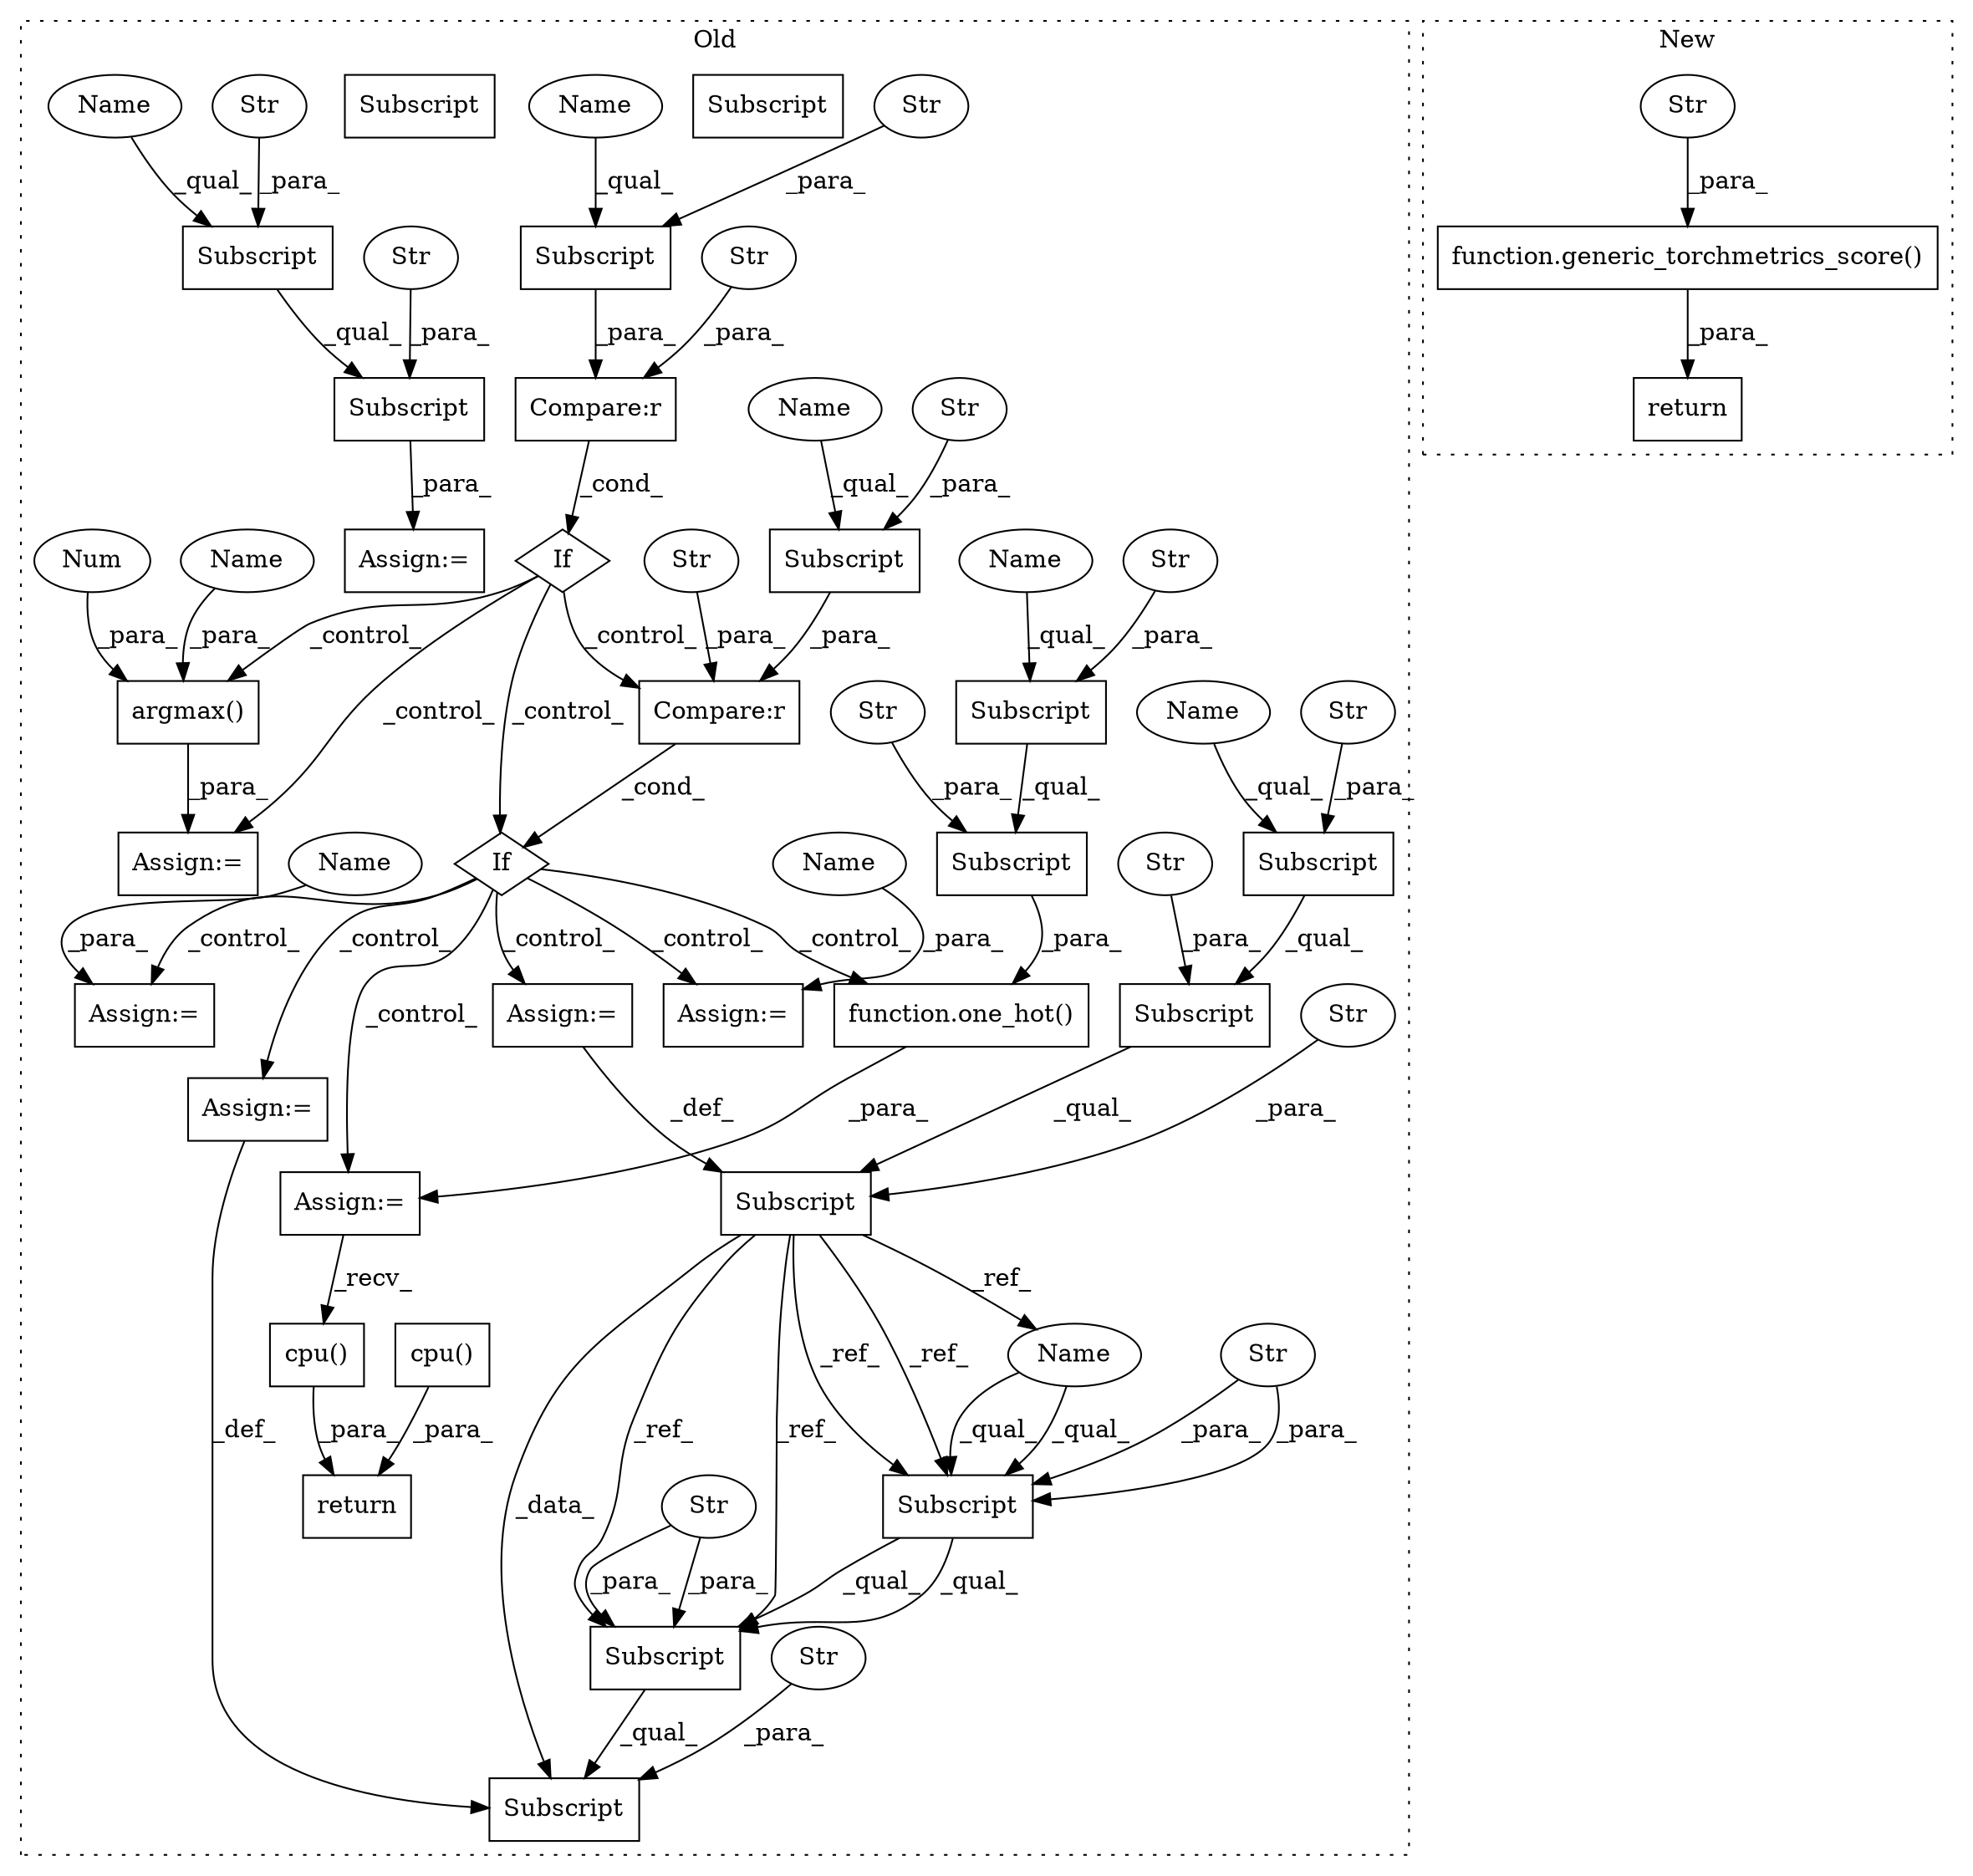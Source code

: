 digraph G {
subgraph cluster0 {
1 [label="cpu()" a="75" s="1623" l="11" shape="box"];
4 [label="Assign:=" a="68" s="1103" l="3" shape="box"];
5 [label="If" a="96" s="1048" l="0" shape="diamond"];
6 [label="Compare:r" a="40" s="1048" l="40" shape="box"];
7 [label="If" a="96" s="940" l="3" shape="diamond"];
8 [label="Subscript" a="63" s="1048,0" l="22,0" shape="box"];
9 [label="Subscript" a="63" s="943,0" l="22,0" shape="box"];
10 [label="Str" a="66" s="1055" l="14" shape="ellipse"];
11 [label="Compare:r" a="40" s="943" l="42" shape="box"];
12 [label="Subscript" a="63" s="1240,0" l="17,0" shape="box"];
13 [label="Str" a="66" s="1247" l="9" shape="ellipse"];
14 [label="Subscript" a="63" s="1240,0" l="30,0" shape="box"];
15 [label="Str" a="66" s="950" l="14" shape="ellipse"];
16 [label="Subscript" a="63" s="905,0" l="15,0" shape="box"];
17 [label="Str" a="66" s="1074" l="14" shape="ellipse"];
18 [label="Subscript" a="63" s="1121,0" l="15,0" shape="box"];
19 [label="Str" a="66" s="1258" l="11" shape="ellipse"];
20 [label="Subscript" a="63" s="1240,0" l="45,0" shape="box"];
21 [label="Str" a="66" s="969" l="16" shape="ellipse"];
22 [label="Subscript" a="63" s="1302,0" l="46,0" shape="box"];
23 [label="Str" a="66" s="1333" l="14" shape="ellipse"];
24 [label="Subscript" a="63" s="1121,0" l="29,0" shape="box"];
25 [label="Str" a="66" s="1271" l="13" shape="ellipse"];
26 [label="Subscript" a="63" s="1302,0" l="17,0" shape="box"];
27 [label="Str" a="66" s="1128" l="7" shape="ellipse"];
28 [label="Subscript" a="63" s="905,0" l="30,0" shape="box"];
29 [label="Str" a="66" s="912" l="7" shape="ellipse"];
30 [label="Subscript" a="63" s="1302,0" l="30,0" shape="box"];
31 [label="Str" a="66" s="1320" l="11" shape="ellipse"];
32 [label="Str" a="66" s="1309" l="9" shape="ellipse"];
33 [label="Str" a="66" s="921" l="13" shape="ellipse"];
34 [label="Str" a="66" s="1137" l="12" shape="ellipse"];
35 [label="argmax()" a="75" s="1015,1037" l="13,1" shape="box"];
36 [label="Assign:=" a="68" s="1177" l="3" shape="box"];
37 [label="Num" a="76" s="1036" l="1" shape="ellipse"];
38 [label="Assign:=" a="68" s="1285" l="3" shape="box"];
39 [label="Assign:=" a="68" s="1348" l="3" shape="box"];
40 [label="Assign:=" a="68" s="902" l="3" shape="box"];
41 [label="Assign:=" a="68" s="1012" l="3" shape="box"];
42 [label="Assign:=" a="68" s="1222" l="3" shape="box"];
43 [label="return" a="93" s="1581" l="7" shape="box"];
44 [label="function.one_hot()" a="75" s="1106,1150" l="8,1" shape="box"];
45 [label="cpu()" a="75" s="1598" l="23" shape="box"];
47 [label="Subscript" a="63" s="1302,0" l="30,0" shape="box"];
48 [label="Name" a="87" s="1302" l="6" shape="ellipse"];
49 [label="Subscript" a="63" s="1302,0" l="17,0" shape="box"];
50 [label="Name" a="87" s="1180" l="6" shape="ellipse"];
51 [label="Name" a="87" s="1225" l="6" shape="ellipse"];
52 [label="Name" a="87" s="1028" l="6" shape="ellipse"];
53 [label="Name" a="87" s="1048" l="6" shape="ellipse"];
54 [label="Name" a="87" s="905" l="6" shape="ellipse"];
55 [label="Name" a="87" s="943" l="6" shape="ellipse"];
56 [label="Name" a="87" s="1121" l="6" shape="ellipse"];
57 [label="Name" a="87" s="1240" l="6" shape="ellipse"];
label = "Old";
style="dotted";
}
subgraph cluster1 {
2 [label="function.generic_torchmetrics_score()" a="75" s="1140,1212" l="27,1" shape="box"];
3 [label="Str" a="66" s="1193" l="11" shape="ellipse"];
46 [label="return" a="93" s="1133" l="7" shape="box"];
label = "New";
style="dotted";
}
1 -> 43 [label="_para_"];
2 -> 46 [label="_para_"];
3 -> 2 [label="_para_"];
4 -> 1 [label="_recv_"];
5 -> 36 [label="_control_"];
5 -> 38 [label="_control_"];
5 -> 4 [label="_control_"];
5 -> 39 [label="_control_"];
5 -> 42 [label="_control_"];
5 -> 44 [label="_control_"];
6 -> 5 [label="_cond_"];
7 -> 6 [label="_control_"];
7 -> 5 [label="_control_"];
7 -> 35 [label="_control_"];
7 -> 41 [label="_control_"];
8 -> 6 [label="_para_"];
9 -> 11 [label="_para_"];
10 -> 8 [label="_para_"];
11 -> 7 [label="_cond_"];
12 -> 14 [label="_qual_"];
13 -> 12 [label="_para_"];
14 -> 20 [label="_qual_"];
15 -> 9 [label="_para_"];
16 -> 28 [label="_qual_"];
17 -> 6 [label="_para_"];
18 -> 24 [label="_qual_"];
19 -> 14 [label="_para_"];
20 -> 48 [label="_ref_"];
20 -> 49 [label="_ref_"];
20 -> 22 [label="_data_"];
20 -> 47 [label="_ref_"];
20 -> 49 [label="_ref_"];
20 -> 47 [label="_ref_"];
21 -> 11 [label="_para_"];
23 -> 22 [label="_para_"];
24 -> 44 [label="_para_"];
25 -> 20 [label="_para_"];
27 -> 18 [label="_para_"];
28 -> 40 [label="_para_"];
29 -> 16 [label="_para_"];
31 -> 47 [label="_para_"];
31 -> 47 [label="_para_"];
32 -> 49 [label="_para_"];
32 -> 49 [label="_para_"];
33 -> 28 [label="_para_"];
34 -> 24 [label="_para_"];
35 -> 41 [label="_para_"];
37 -> 35 [label="_para_"];
38 -> 20 [label="_def_"];
39 -> 22 [label="_def_"];
44 -> 4 [label="_para_"];
45 -> 43 [label="_para_"];
47 -> 22 [label="_qual_"];
48 -> 49 [label="_qual_"];
48 -> 49 [label="_qual_"];
49 -> 47 [label="_qual_"];
49 -> 47 [label="_qual_"];
50 -> 36 [label="_para_"];
51 -> 42 [label="_para_"];
52 -> 35 [label="_para_"];
53 -> 8 [label="_qual_"];
54 -> 16 [label="_qual_"];
55 -> 9 [label="_qual_"];
56 -> 18 [label="_qual_"];
57 -> 12 [label="_qual_"];
}